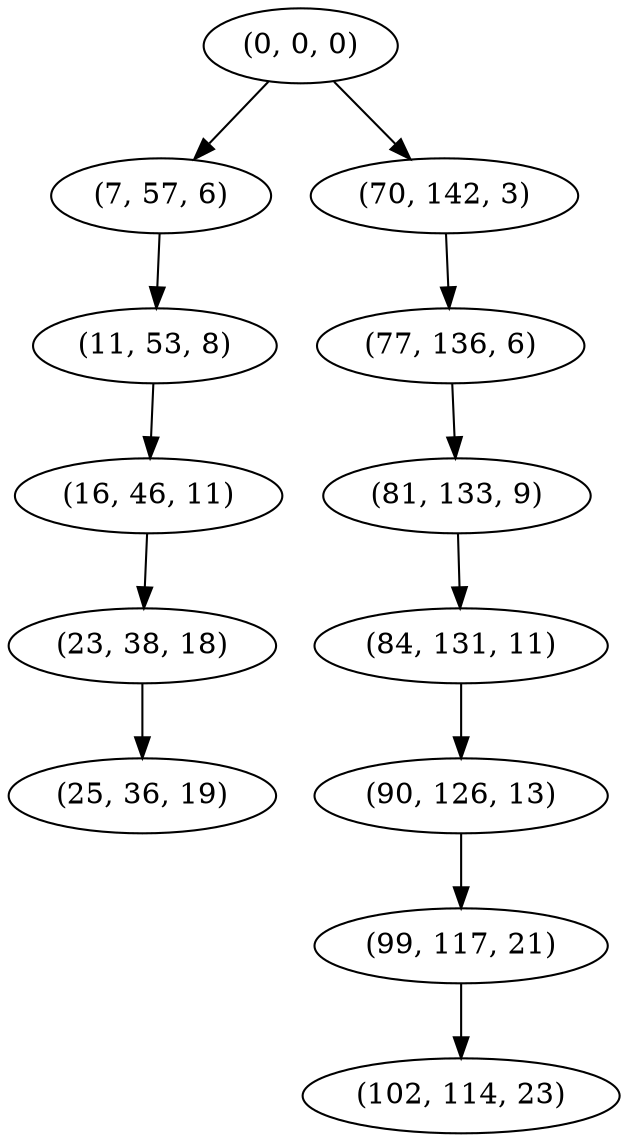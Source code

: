 digraph tree {
    "(0, 0, 0)";
    "(7, 57, 6)";
    "(11, 53, 8)";
    "(16, 46, 11)";
    "(23, 38, 18)";
    "(25, 36, 19)";
    "(70, 142, 3)";
    "(77, 136, 6)";
    "(81, 133, 9)";
    "(84, 131, 11)";
    "(90, 126, 13)";
    "(99, 117, 21)";
    "(102, 114, 23)";
    "(0, 0, 0)" -> "(7, 57, 6)";
    "(0, 0, 0)" -> "(70, 142, 3)";
    "(7, 57, 6)" -> "(11, 53, 8)";
    "(11, 53, 8)" -> "(16, 46, 11)";
    "(16, 46, 11)" -> "(23, 38, 18)";
    "(23, 38, 18)" -> "(25, 36, 19)";
    "(70, 142, 3)" -> "(77, 136, 6)";
    "(77, 136, 6)" -> "(81, 133, 9)";
    "(81, 133, 9)" -> "(84, 131, 11)";
    "(84, 131, 11)" -> "(90, 126, 13)";
    "(90, 126, 13)" -> "(99, 117, 21)";
    "(99, 117, 21)" -> "(102, 114, 23)";
}

